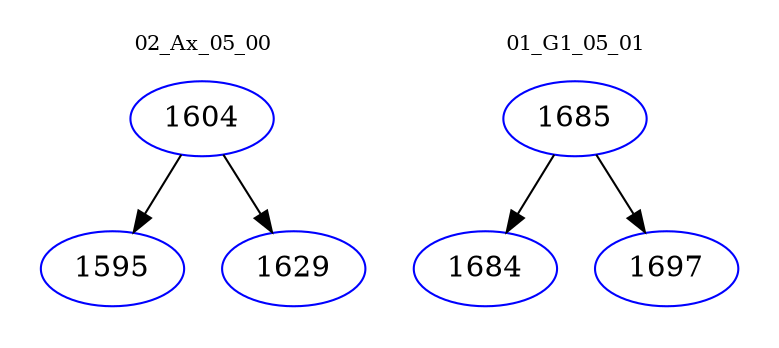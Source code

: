 digraph{
subgraph cluster_0 {
color = white
label = "02_Ax_05_00";
fontsize=10;
T0_1604 [label="1604", color="blue"]
T0_1604 -> T0_1595 [color="black"]
T0_1595 [label="1595", color="blue"]
T0_1604 -> T0_1629 [color="black"]
T0_1629 [label="1629", color="blue"]
}
subgraph cluster_1 {
color = white
label = "01_G1_05_01";
fontsize=10;
T1_1685 [label="1685", color="blue"]
T1_1685 -> T1_1684 [color="black"]
T1_1684 [label="1684", color="blue"]
T1_1685 -> T1_1697 [color="black"]
T1_1697 [label="1697", color="blue"]
}
}
